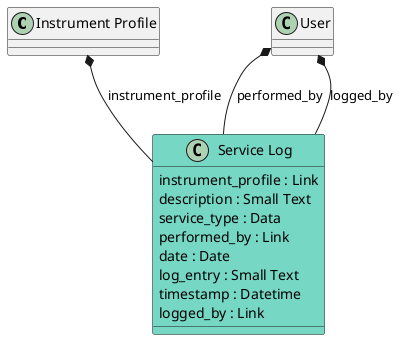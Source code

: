 @startuml
"Instrument Profile" *-- "Service Log" : instrument_profile
"User" *-- "Service Log" : performed_by
"User" *-- "Service Log" : logged_by
class "Service Log" #76D7C4 {
  instrument_profile : Link
  description : Small Text
  service_type : Data
  performed_by : Link
  date : Date
  log_entry : Small Text
  timestamp : Datetime
  logged_by : Link
}
@enduml